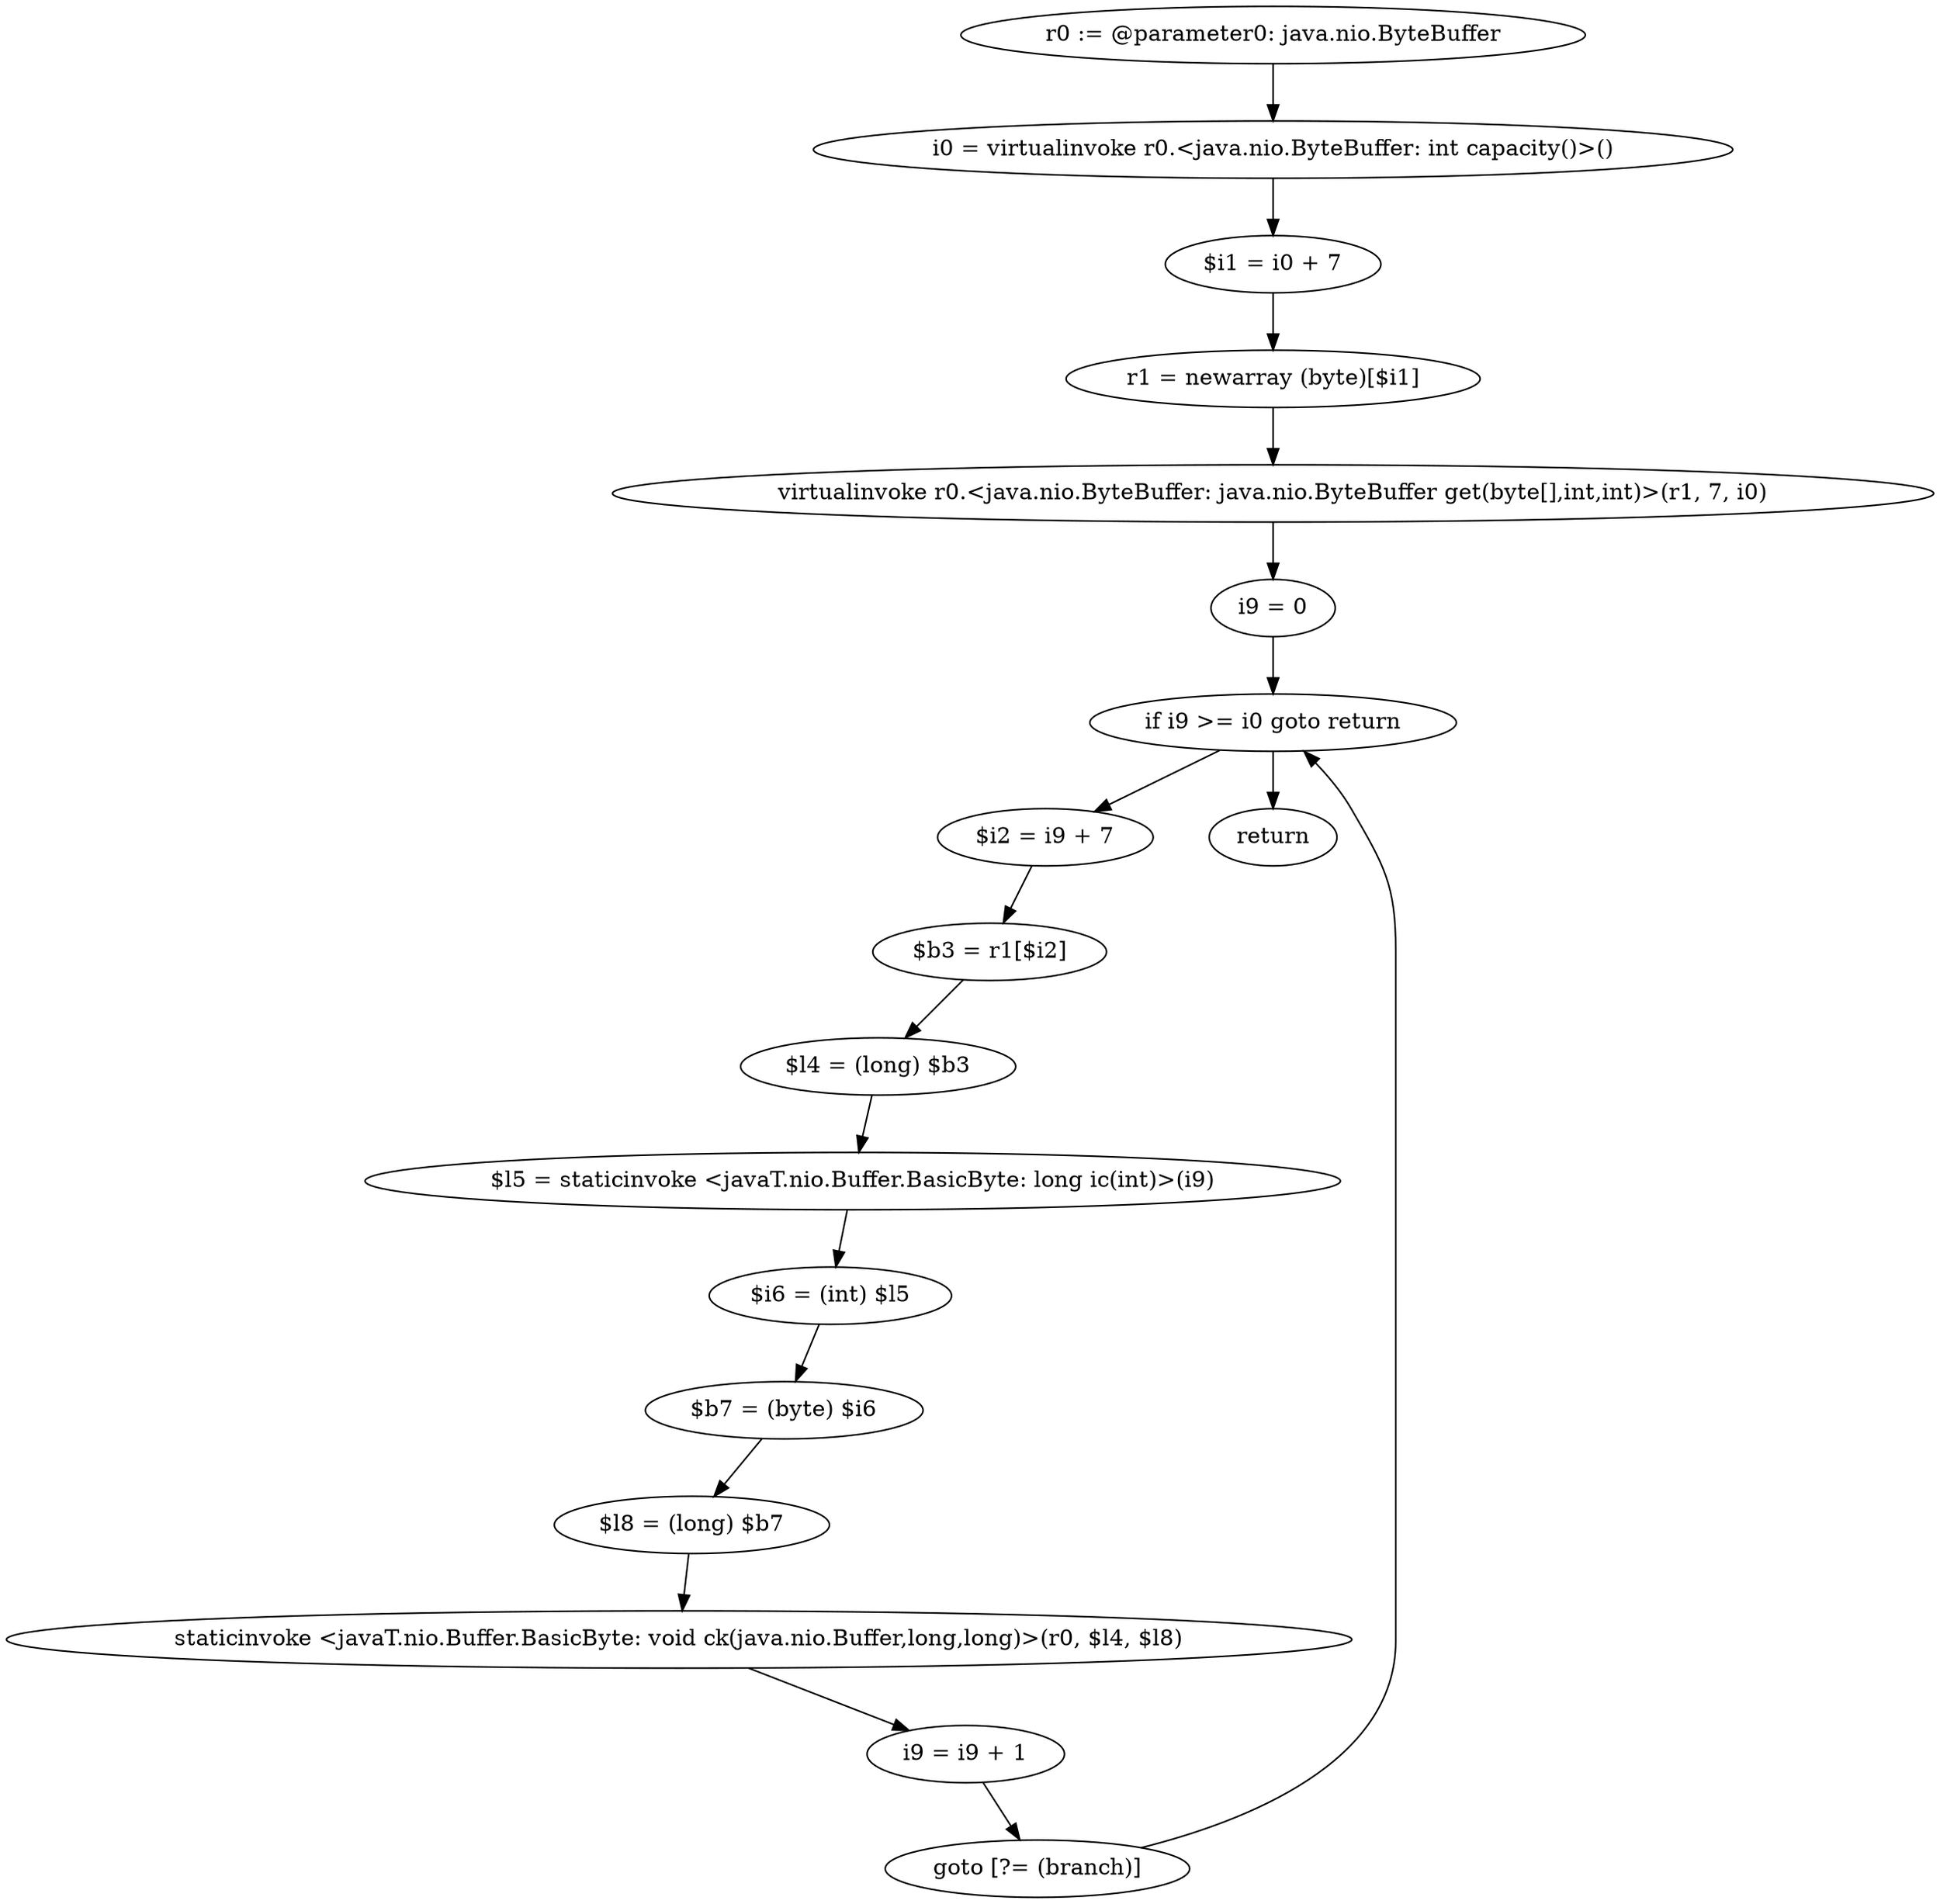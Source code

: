digraph "unitGraph" {
    "r0 := @parameter0: java.nio.ByteBuffer"
    "i0 = virtualinvoke r0.<java.nio.ByteBuffer: int capacity()>()"
    "$i1 = i0 + 7"
    "r1 = newarray (byte)[$i1]"
    "virtualinvoke r0.<java.nio.ByteBuffer: java.nio.ByteBuffer get(byte[],int,int)>(r1, 7, i0)"
    "i9 = 0"
    "if i9 >= i0 goto return"
    "$i2 = i9 + 7"
    "$b3 = r1[$i2]"
    "$l4 = (long) $b3"
    "$l5 = staticinvoke <javaT.nio.Buffer.BasicByte: long ic(int)>(i9)"
    "$i6 = (int) $l5"
    "$b7 = (byte) $i6"
    "$l8 = (long) $b7"
    "staticinvoke <javaT.nio.Buffer.BasicByte: void ck(java.nio.Buffer,long,long)>(r0, $l4, $l8)"
    "i9 = i9 + 1"
    "goto [?= (branch)]"
    "return"
    "r0 := @parameter0: java.nio.ByteBuffer"->"i0 = virtualinvoke r0.<java.nio.ByteBuffer: int capacity()>()";
    "i0 = virtualinvoke r0.<java.nio.ByteBuffer: int capacity()>()"->"$i1 = i0 + 7";
    "$i1 = i0 + 7"->"r1 = newarray (byte)[$i1]";
    "r1 = newarray (byte)[$i1]"->"virtualinvoke r0.<java.nio.ByteBuffer: java.nio.ByteBuffer get(byte[],int,int)>(r1, 7, i0)";
    "virtualinvoke r0.<java.nio.ByteBuffer: java.nio.ByteBuffer get(byte[],int,int)>(r1, 7, i0)"->"i9 = 0";
    "i9 = 0"->"if i9 >= i0 goto return";
    "if i9 >= i0 goto return"->"$i2 = i9 + 7";
    "if i9 >= i0 goto return"->"return";
    "$i2 = i9 + 7"->"$b3 = r1[$i2]";
    "$b3 = r1[$i2]"->"$l4 = (long) $b3";
    "$l4 = (long) $b3"->"$l5 = staticinvoke <javaT.nio.Buffer.BasicByte: long ic(int)>(i9)";
    "$l5 = staticinvoke <javaT.nio.Buffer.BasicByte: long ic(int)>(i9)"->"$i6 = (int) $l5";
    "$i6 = (int) $l5"->"$b7 = (byte) $i6";
    "$b7 = (byte) $i6"->"$l8 = (long) $b7";
    "$l8 = (long) $b7"->"staticinvoke <javaT.nio.Buffer.BasicByte: void ck(java.nio.Buffer,long,long)>(r0, $l4, $l8)";
    "staticinvoke <javaT.nio.Buffer.BasicByte: void ck(java.nio.Buffer,long,long)>(r0, $l4, $l8)"->"i9 = i9 + 1";
    "i9 = i9 + 1"->"goto [?= (branch)]";
    "goto [?= (branch)]"->"if i9 >= i0 goto return";
}
